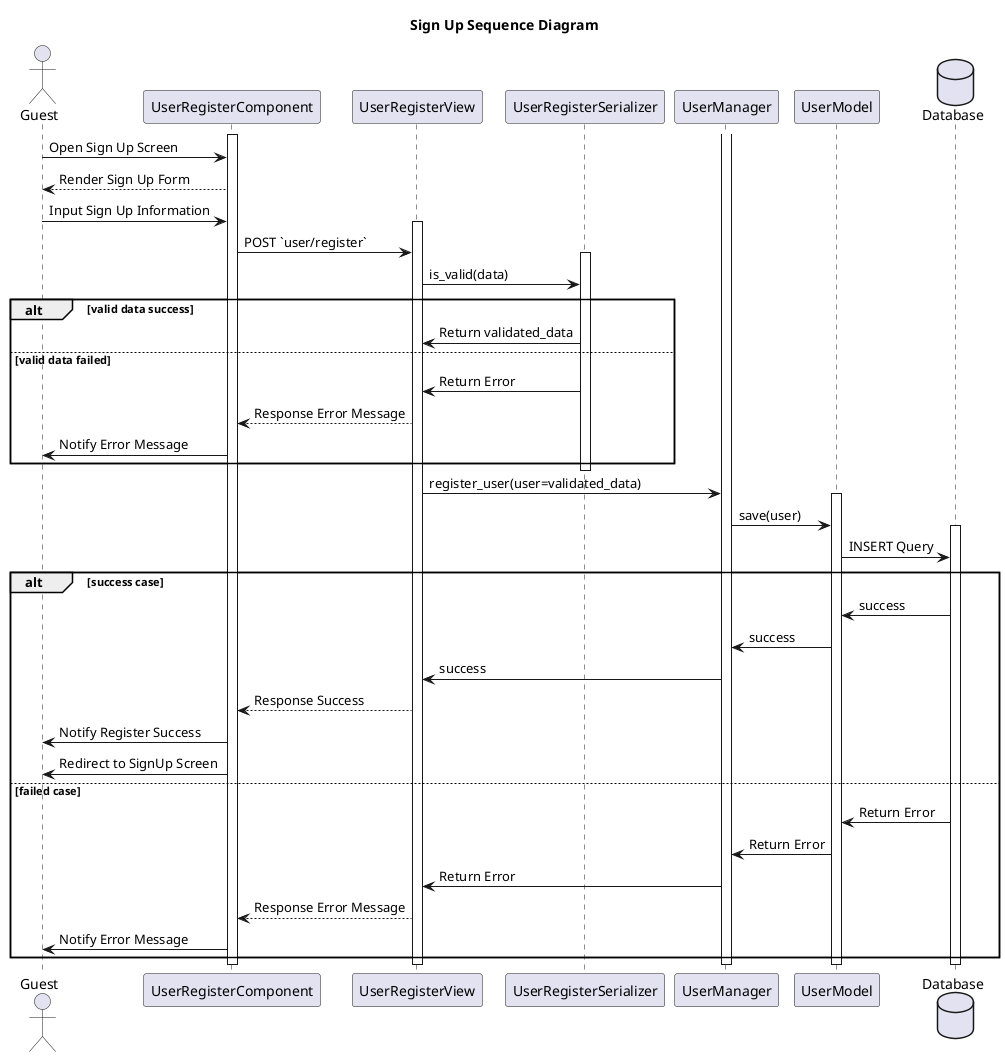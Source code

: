 @startuml
title Sign Up Sequence Diagram

actor Guest

activate UserRegisterComponent
Guest -> UserRegisterComponent: Open Sign Up Screen
UserRegisterComponent --> Guest: Render Sign Up Form
Guest -> UserRegisterComponent: Input Sign Up Information

activate UserRegisterView
UserRegisterComponent -> UserRegisterView: POST `user/register`

activate UserRegisterSerializer
UserRegisterView -> UserRegisterSerializer: is_valid(data)
alt valid data success
	UserRegisterSerializer -> UserRegisterView: Return validated_data
else valid data failed
   UserRegisterSerializer -> UserRegisterView: Return Error
   UserRegisterView --> UserRegisterComponent: Response Error Message
	 UserRegisterComponent -> Guest: Notify Error Message
end
deactivate UserRegisterSerializer

activate UserManager
UserRegisterView -> UserManager: register_user(user=validated_data)

activate UserModel
UserManager -> UserModel: save(user)
database Database
activate Database
UserModel -> Database: INSERT Query
alt success case
    Database -> UserModel: success
	UserModel -> UserManager: success
	UserManager -> UserRegisterView: success
	UserRegisterView --> UserRegisterComponent: Response Success
	UserRegisterComponent -> Guest: Notify Register Success
	UserRegisterComponent -> Guest: Redirect to SignUp Screen
else failed case
	Database -> UserModel: Return Error
    UserModel -> UserManager: Return Error
	UserManager -> UserRegisterView: Return Error
	UserRegisterView --> UserRegisterComponent: Response Error Message
	UserRegisterComponent -> Guest: Notify Error Message
end
deactivate Database
deactivate UserModel
deactivate UserManager
deactivate UserRegisterView
deactivate UserRegisterComponent
@enduml
